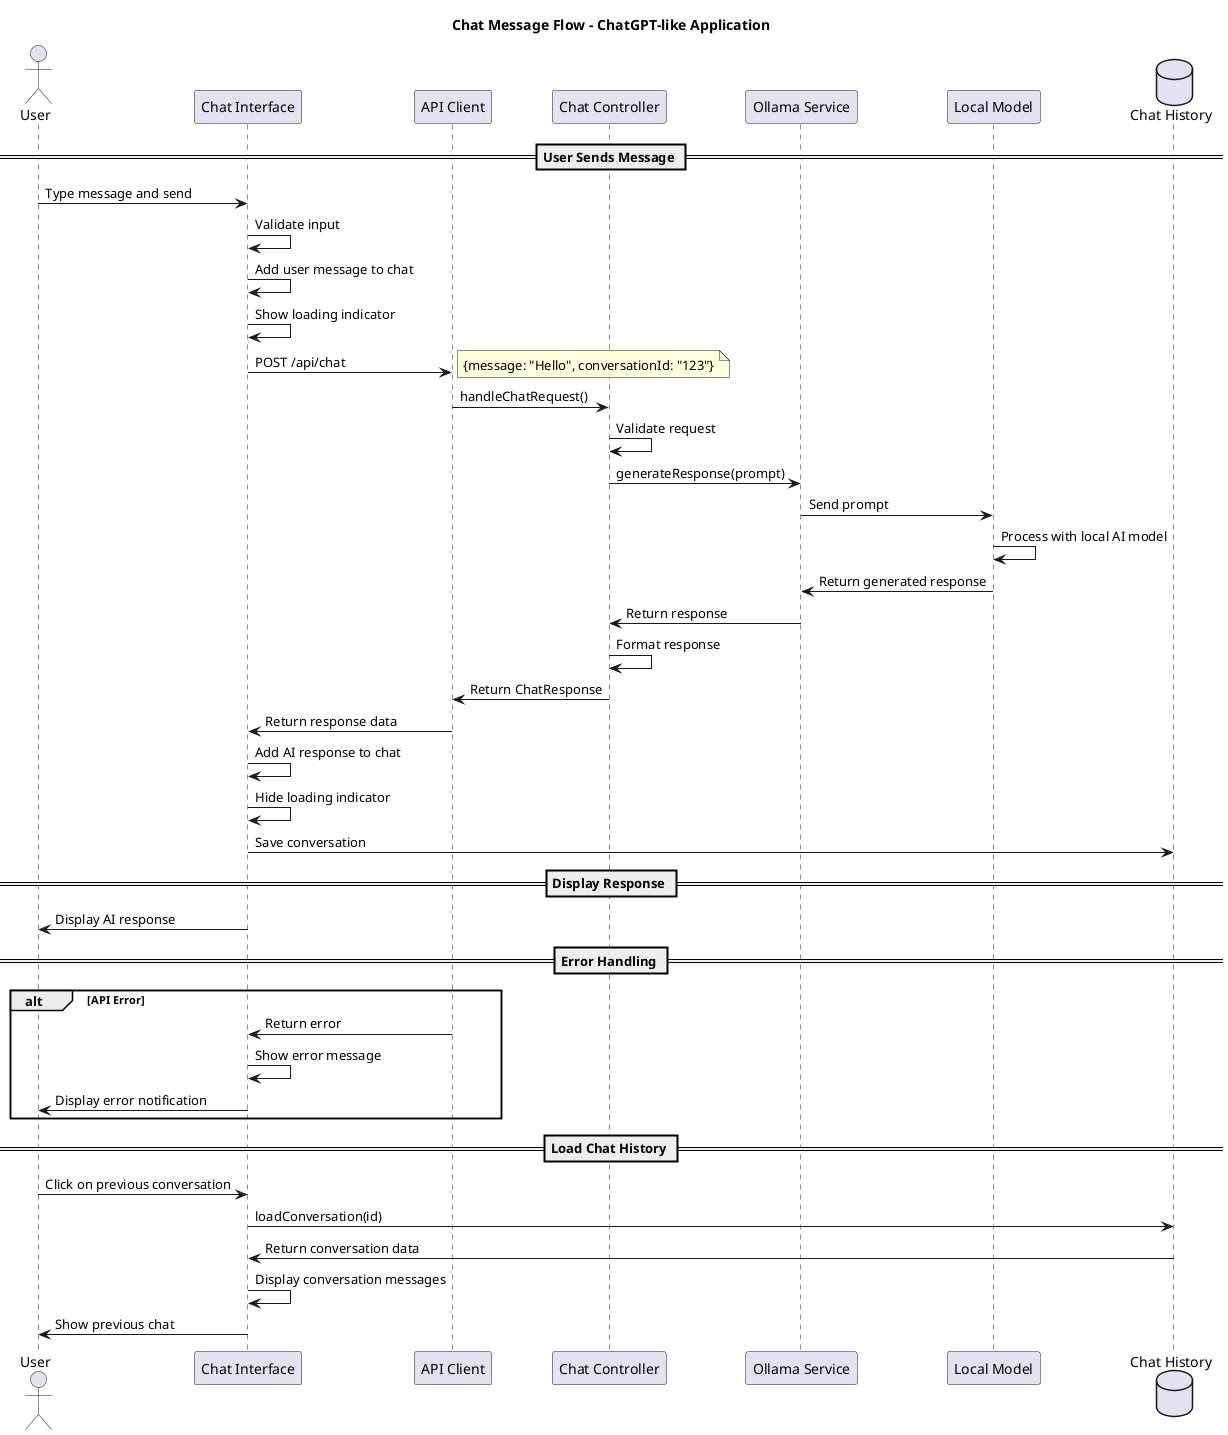 @startuml ChatGPT_Sequence_Diagram
title Chat Message Flow - ChatGPT-like Application

actor User
participant "Chat Interface" as UI
participant "API Client" as API
participant "Chat Controller" as Controller
participant "Ollama Service" as Ollama
participant "Local Model" as Model
database "Chat History" as History

== User Sends Message ==
User -> UI: Type message and send
UI -> UI: Validate input
UI -> UI: Add user message to chat
UI -> UI: Show loading indicator

UI -> API: POST /api/chat
note right: {message: "Hello", conversationId: "123"}

API -> Controller: handleChatRequest()
Controller -> Controller: Validate request
Controller -> Ollama: generateResponse(prompt)

Ollama -> Model: Send prompt
Model -> Model: Process with local AI model
Model -> Ollama: Return generated response
Ollama -> Controller: Return response

Controller -> Controller: Format response
Controller -> API: Return ChatResponse
API -> UI: Return response data

UI -> UI: Add AI response to chat
UI -> UI: Hide loading indicator
UI -> History: Save conversation

== Display Response ==
UI -> User: Display AI response

== Error Handling ==
alt API Error
    API -> UI: Return error
    UI -> UI: Show error message
    UI -> User: Display error notification
end

== Load Chat History ==
User -> UI: Click on previous conversation
UI -> History: loadConversation(id)
History -> UI: Return conversation data
UI -> UI: Display conversation messages
UI -> User: Show previous chat

@enduml
